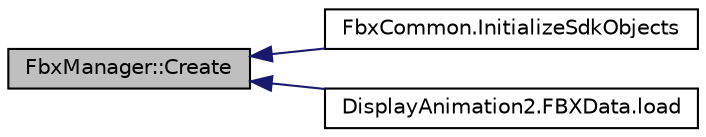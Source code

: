 digraph "FbxManager::Create"
{
  edge [fontname="Helvetica",fontsize="10",labelfontname="Helvetica",labelfontsize="10"];
  node [fontname="Helvetica",fontsize="10",shape=record];
  rankdir="LR";
  Node17 [label="FbxManager::Create",height=0.2,width=0.4,color="black", fillcolor="grey75", style="filled", fontcolor="black"];
  Node17 -> Node18 [dir="back",color="midnightblue",fontsize="10",style="solid",fontname="Helvetica"];
  Node18 [label="FbxCommon.InitializeSdkObjects",height=0.2,width=0.4,color="black", fillcolor="white", style="filled",URL="$namespace_fbx_common.html#aef18edfff77ce008f4d3c6ca32b3cae6"];
  Node17 -> Node19 [dir="back",color="midnightblue",fontsize="10",style="solid",fontname="Helvetica"];
  Node19 [label="DisplayAnimation2.FBXData.load",height=0.2,width=0.4,color="black", fillcolor="white", style="filled",URL="$class_display_animation2_1_1_f_b_x_data.html#a853390797e814bd28d589c58adffac68"];
}
